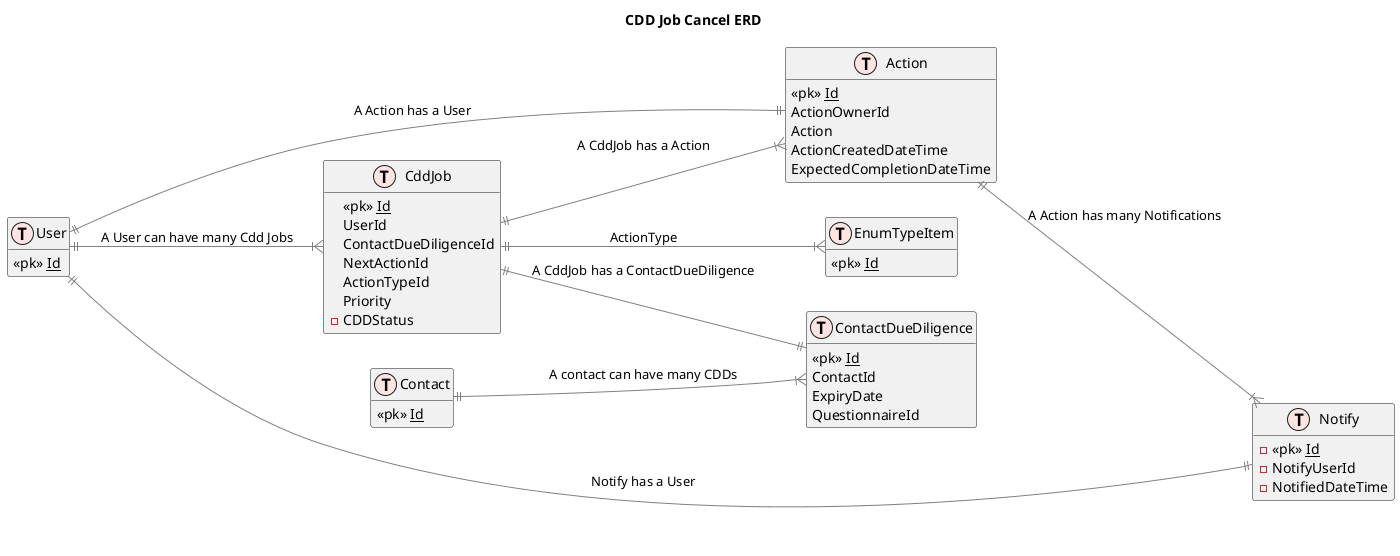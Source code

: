 @startuml

title CDD Job Cancel ERD

left to right direction

!define table(x) class x << (T,mistyrose) >>   
!define view(x) class x << (V,lightblue) >>   
!define table(x) class x << (T,mistyrose) >>  
!define tr(x) class x << (R,red) >>  
!define tf(x) class x << (F,darkorange) >>   
!define af(x) class x << (F,white) >>   
!define fn(x) class x << (F,plum) >>   
!define fs(x) class x << (F,tan) >>   
!define ft(x) class x << (F,wheat) >>   
!define if(x) class x << (F,gaisboro) >>   
!define p(x) class x << (P,indianred) >>   
!define pc(x) class x << (P,lemonshiffon) >>   
!define x(x) class x << (P,linen) >>     
!define primary_key(x) <<pk>> <u>x</u>
!define foreign_key(x) <<fk>> <b>x</b>
!define link( k, y) k }--||  y
hide methods   
hide stereotypes  
skinparam classarrowcolor gray  

table(User)
{
    primary_key(Id)
}

table(Contact)
{
    primary_key(Id)
}

table(ContactDueDiligence)
{
    primary_key(Id)
    ContactId
    ExpiryDate
    QuestionnaireId
}

table( CddJob)
{
    primary_key(Id)
    UserId
    ContactDueDiligenceId
    NextActionId
    ActionTypeId
    Priority
    -CDDStatus
}

table(Action)
{
    primary_key(Id)
    ActionOwnerId
    Action
    ActionCreatedDateTime
    ExpectedCompletionDateTime 
}

table(Notify)
{
    -primary_key(Id)
    -NotifyUserId
    -NotifiedDateTime
}

table(EnumTypeItem)
{
    primary_key(Id)
}

User ||--|{ CddJob : A User can have many Cdd Jobs
CddJob ||--|| ContactDueDiligence : A CddJob has a ContactDueDiligence
CddJob ||--|{ EnumTypeItem : ActionType
CddJob ||--|{ Action : A CddJob has a Action

Action ||--|| User : A Action has a User 
Action ||--|{ Notify : A Action has many Notifications
Notify ||--|| User : Notify has a User

Contact ||--|{ ContactDueDiligence : A contact can have many CDDs


@enduml


